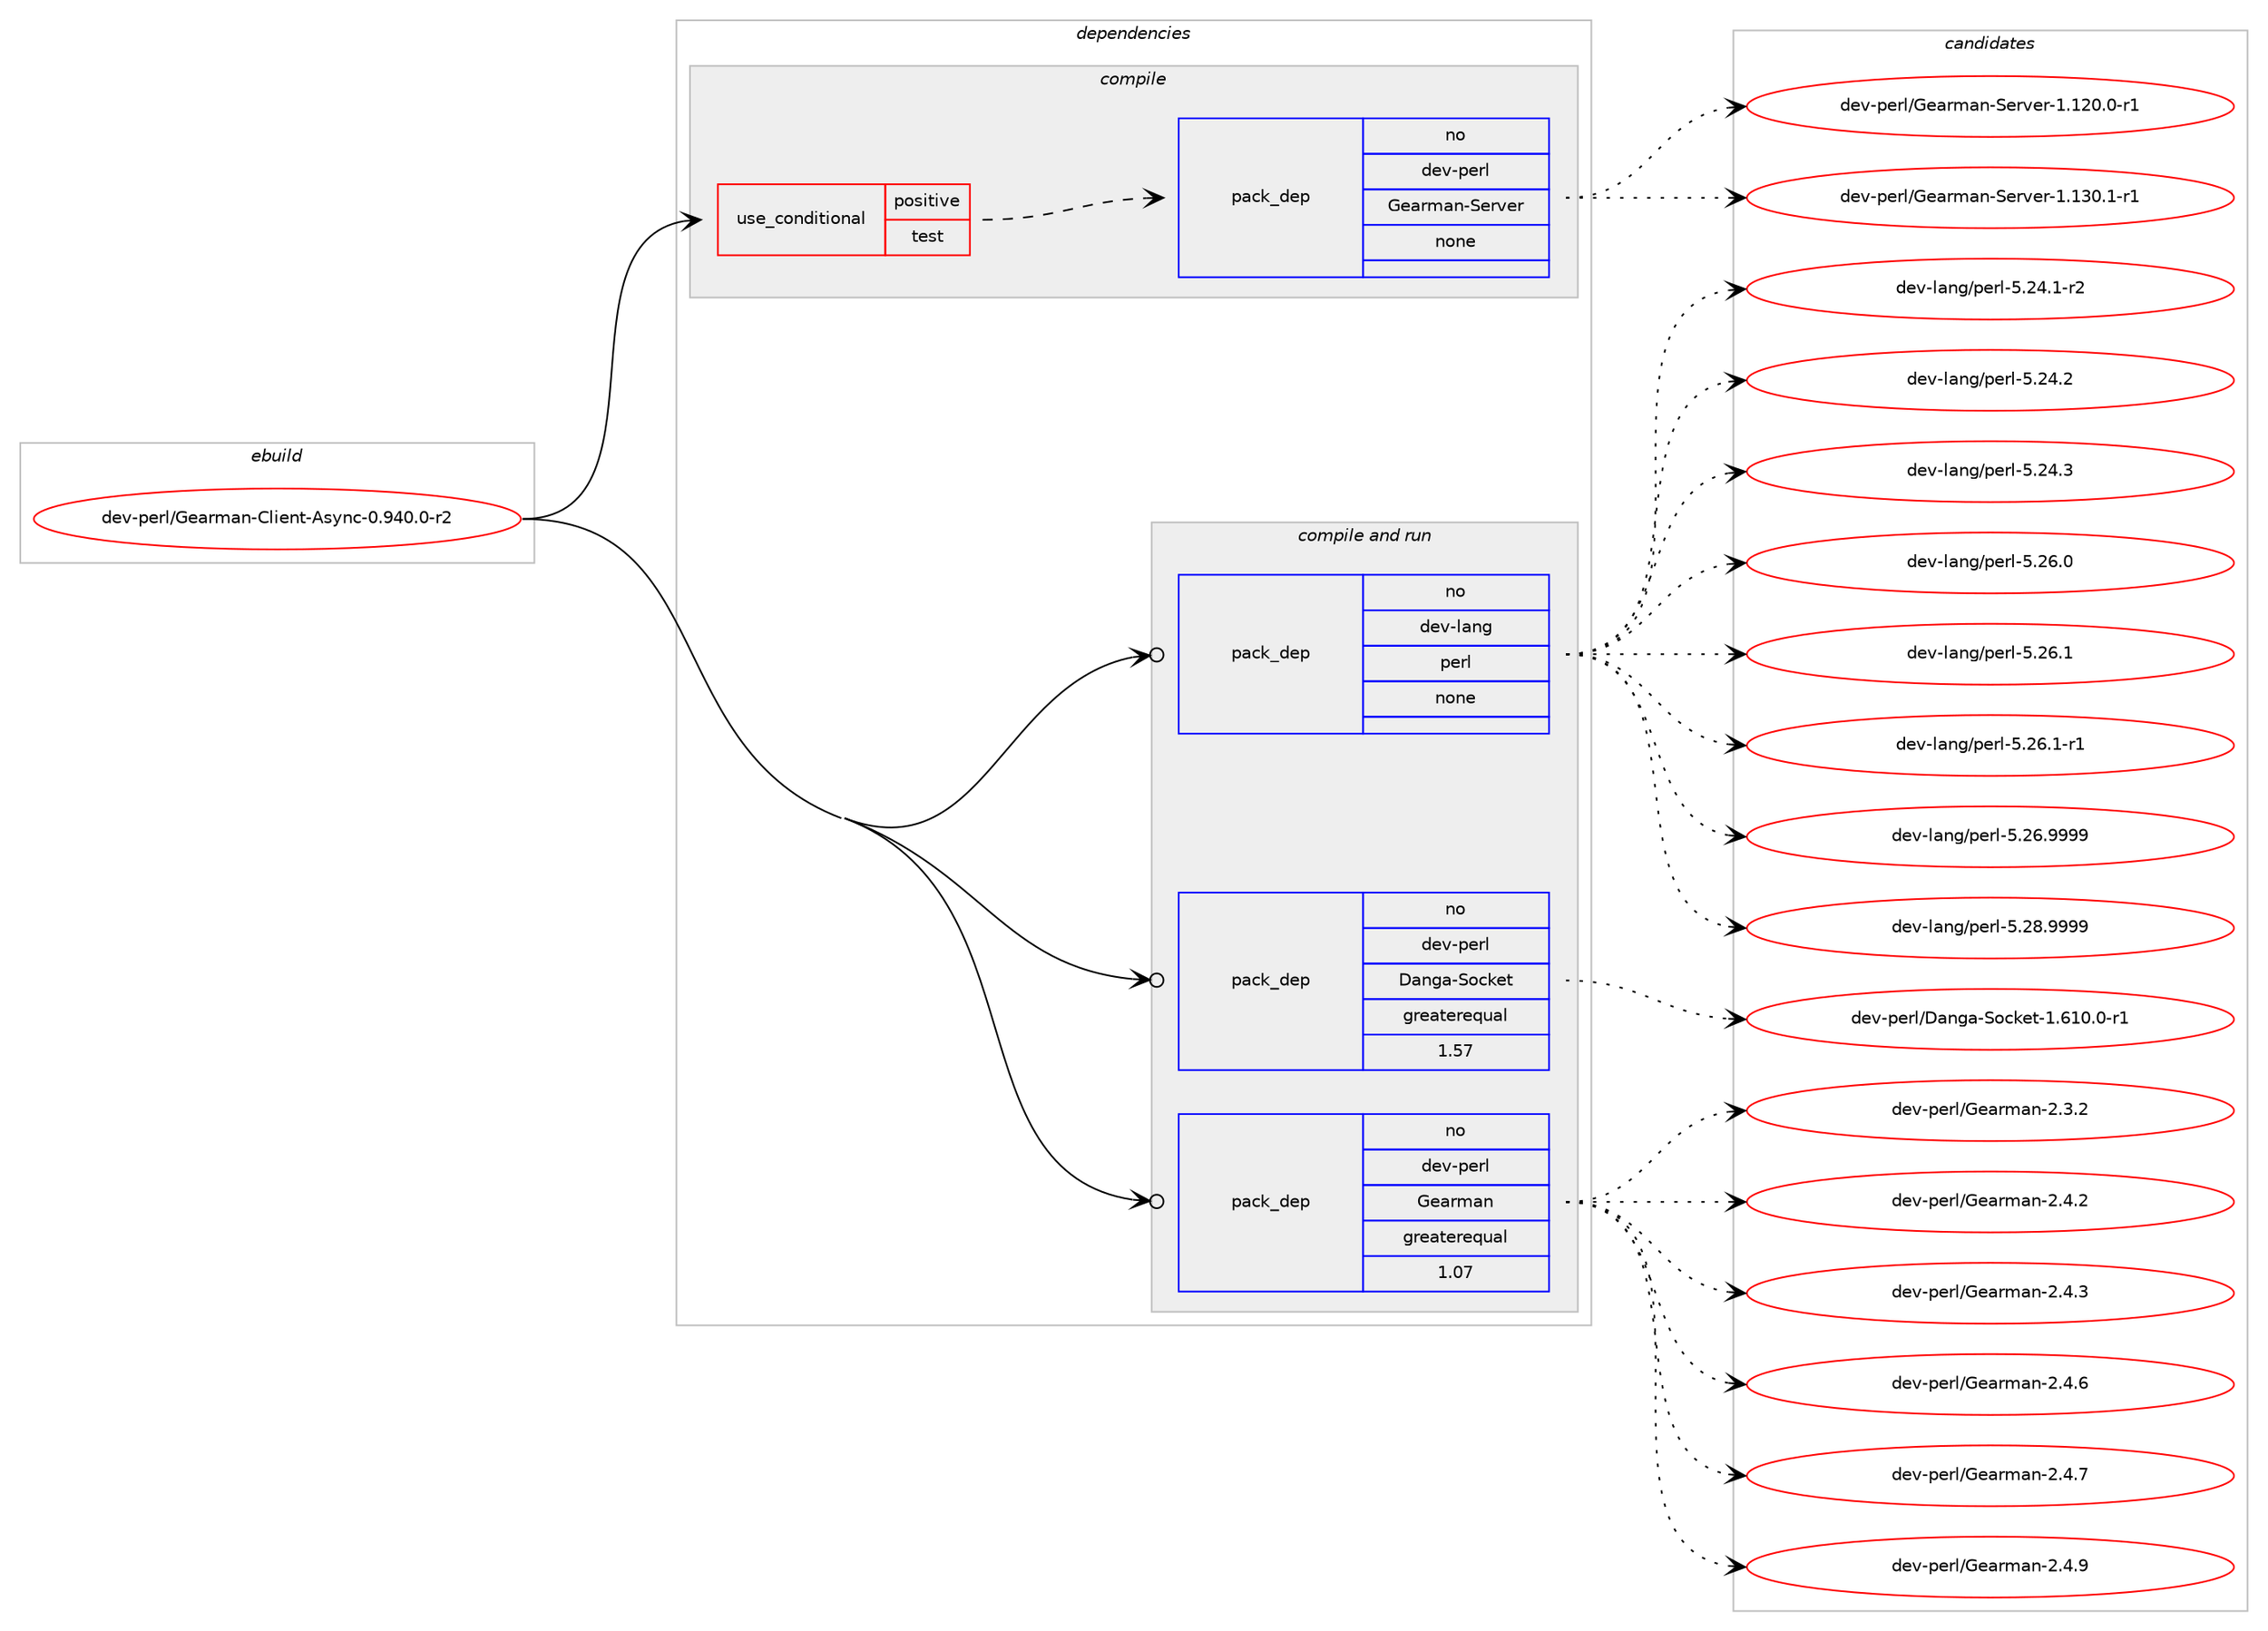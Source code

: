 digraph prolog {

# *************
# Graph options
# *************

newrank=true;
concentrate=true;
compound=true;
graph [rankdir=LR,fontname=Helvetica,fontsize=10,ranksep=1.5];#, ranksep=2.5, nodesep=0.2];
edge  [arrowhead=vee];
node  [fontname=Helvetica,fontsize=10];

# **********
# The ebuild
# **********

subgraph cluster_leftcol {
color=gray;
rank=same;
label=<<i>ebuild</i>>;
id [label="dev-perl/Gearman-Client-Async-0.940.0-r2", color=red, width=4, href="../dev-perl/Gearman-Client-Async-0.940.0-r2.svg"];
}

# ****************
# The dependencies
# ****************

subgraph cluster_midcol {
color=gray;
label=<<i>dependencies</i>>;
subgraph cluster_compile {
fillcolor="#eeeeee";
style=filled;
label=<<i>compile</i>>;
subgraph cond27270 {
dependency130857 [label=<<TABLE BORDER="0" CELLBORDER="1" CELLSPACING="0" CELLPADDING="4"><TR><TD ROWSPAN="3" CELLPADDING="10">use_conditional</TD></TR><TR><TD>positive</TD></TR><TR><TD>test</TD></TR></TABLE>>, shape=none, color=red];
subgraph pack99914 {
dependency130858 [label=<<TABLE BORDER="0" CELLBORDER="1" CELLSPACING="0" CELLPADDING="4" WIDTH="220"><TR><TD ROWSPAN="6" CELLPADDING="30">pack_dep</TD></TR><TR><TD WIDTH="110">no</TD></TR><TR><TD>dev-perl</TD></TR><TR><TD>Gearman-Server</TD></TR><TR><TD>none</TD></TR><TR><TD></TD></TR></TABLE>>, shape=none, color=blue];
}
dependency130857:e -> dependency130858:w [weight=20,style="dashed",arrowhead="vee"];
}
id:e -> dependency130857:w [weight=20,style="solid",arrowhead="vee"];
}
subgraph cluster_compileandrun {
fillcolor="#eeeeee";
style=filled;
label=<<i>compile and run</i>>;
subgraph pack99915 {
dependency130859 [label=<<TABLE BORDER="0" CELLBORDER="1" CELLSPACING="0" CELLPADDING="4" WIDTH="220"><TR><TD ROWSPAN="6" CELLPADDING="30">pack_dep</TD></TR><TR><TD WIDTH="110">no</TD></TR><TR><TD>dev-lang</TD></TR><TR><TD>perl</TD></TR><TR><TD>none</TD></TR><TR><TD></TD></TR></TABLE>>, shape=none, color=blue];
}
id:e -> dependency130859:w [weight=20,style="solid",arrowhead="odotvee"];
subgraph pack99916 {
dependency130860 [label=<<TABLE BORDER="0" CELLBORDER="1" CELLSPACING="0" CELLPADDING="4" WIDTH="220"><TR><TD ROWSPAN="6" CELLPADDING="30">pack_dep</TD></TR><TR><TD WIDTH="110">no</TD></TR><TR><TD>dev-perl</TD></TR><TR><TD>Danga-Socket</TD></TR><TR><TD>greaterequal</TD></TR><TR><TD>1.57</TD></TR></TABLE>>, shape=none, color=blue];
}
id:e -> dependency130860:w [weight=20,style="solid",arrowhead="odotvee"];
subgraph pack99917 {
dependency130861 [label=<<TABLE BORDER="0" CELLBORDER="1" CELLSPACING="0" CELLPADDING="4" WIDTH="220"><TR><TD ROWSPAN="6" CELLPADDING="30">pack_dep</TD></TR><TR><TD WIDTH="110">no</TD></TR><TR><TD>dev-perl</TD></TR><TR><TD>Gearman</TD></TR><TR><TD>greaterequal</TD></TR><TR><TD>1.07</TD></TR></TABLE>>, shape=none, color=blue];
}
id:e -> dependency130861:w [weight=20,style="solid",arrowhead="odotvee"];
}
subgraph cluster_run {
fillcolor="#eeeeee";
style=filled;
label=<<i>run</i>>;
}
}

# **************
# The candidates
# **************

subgraph cluster_choices {
rank=same;
color=gray;
label=<<i>candidates</i>>;

subgraph choice99914 {
color=black;
nodesep=1;
choice1001011184511210111410847711019711410997110458310111411810111445494649504846484511449 [label="dev-perl/Gearman-Server-1.120.0-r1", color=red, width=4,href="../dev-perl/Gearman-Server-1.120.0-r1.svg"];
choice1001011184511210111410847711019711410997110458310111411810111445494649514846494511449 [label="dev-perl/Gearman-Server-1.130.1-r1", color=red, width=4,href="../dev-perl/Gearman-Server-1.130.1-r1.svg"];
dependency130858:e -> choice1001011184511210111410847711019711410997110458310111411810111445494649504846484511449:w [style=dotted,weight="100"];
dependency130858:e -> choice1001011184511210111410847711019711410997110458310111411810111445494649514846494511449:w [style=dotted,weight="100"];
}
subgraph choice99915 {
color=black;
nodesep=1;
choice100101118451089711010347112101114108455346505246494511450 [label="dev-lang/perl-5.24.1-r2", color=red, width=4,href="../dev-lang/perl-5.24.1-r2.svg"];
choice10010111845108971101034711210111410845534650524650 [label="dev-lang/perl-5.24.2", color=red, width=4,href="../dev-lang/perl-5.24.2.svg"];
choice10010111845108971101034711210111410845534650524651 [label="dev-lang/perl-5.24.3", color=red, width=4,href="../dev-lang/perl-5.24.3.svg"];
choice10010111845108971101034711210111410845534650544648 [label="dev-lang/perl-5.26.0", color=red, width=4,href="../dev-lang/perl-5.26.0.svg"];
choice10010111845108971101034711210111410845534650544649 [label="dev-lang/perl-5.26.1", color=red, width=4,href="../dev-lang/perl-5.26.1.svg"];
choice100101118451089711010347112101114108455346505446494511449 [label="dev-lang/perl-5.26.1-r1", color=red, width=4,href="../dev-lang/perl-5.26.1-r1.svg"];
choice10010111845108971101034711210111410845534650544657575757 [label="dev-lang/perl-5.26.9999", color=red, width=4,href="../dev-lang/perl-5.26.9999.svg"];
choice10010111845108971101034711210111410845534650564657575757 [label="dev-lang/perl-5.28.9999", color=red, width=4,href="../dev-lang/perl-5.28.9999.svg"];
dependency130859:e -> choice100101118451089711010347112101114108455346505246494511450:w [style=dotted,weight="100"];
dependency130859:e -> choice10010111845108971101034711210111410845534650524650:w [style=dotted,weight="100"];
dependency130859:e -> choice10010111845108971101034711210111410845534650524651:w [style=dotted,weight="100"];
dependency130859:e -> choice10010111845108971101034711210111410845534650544648:w [style=dotted,weight="100"];
dependency130859:e -> choice10010111845108971101034711210111410845534650544649:w [style=dotted,weight="100"];
dependency130859:e -> choice100101118451089711010347112101114108455346505446494511449:w [style=dotted,weight="100"];
dependency130859:e -> choice10010111845108971101034711210111410845534650544657575757:w [style=dotted,weight="100"];
dependency130859:e -> choice10010111845108971101034711210111410845534650564657575757:w [style=dotted,weight="100"];
}
subgraph choice99916 {
color=black;
nodesep=1;
choice100101118451121011141084768971101039745831119910710111645494654494846484511449 [label="dev-perl/Danga-Socket-1.610.0-r1", color=red, width=4,href="../dev-perl/Danga-Socket-1.610.0-r1.svg"];
dependency130860:e -> choice100101118451121011141084768971101039745831119910710111645494654494846484511449:w [style=dotted,weight="100"];
}
subgraph choice99917 {
color=black;
nodesep=1;
choice1001011184511210111410847711019711410997110455046514650 [label="dev-perl/Gearman-2.3.2", color=red, width=4,href="../dev-perl/Gearman-2.3.2.svg"];
choice1001011184511210111410847711019711410997110455046524650 [label="dev-perl/Gearman-2.4.2", color=red, width=4,href="../dev-perl/Gearman-2.4.2.svg"];
choice1001011184511210111410847711019711410997110455046524651 [label="dev-perl/Gearman-2.4.3", color=red, width=4,href="../dev-perl/Gearman-2.4.3.svg"];
choice1001011184511210111410847711019711410997110455046524654 [label="dev-perl/Gearman-2.4.6", color=red, width=4,href="../dev-perl/Gearman-2.4.6.svg"];
choice1001011184511210111410847711019711410997110455046524655 [label="dev-perl/Gearman-2.4.7", color=red, width=4,href="../dev-perl/Gearman-2.4.7.svg"];
choice1001011184511210111410847711019711410997110455046524657 [label="dev-perl/Gearman-2.4.9", color=red, width=4,href="../dev-perl/Gearman-2.4.9.svg"];
dependency130861:e -> choice1001011184511210111410847711019711410997110455046514650:w [style=dotted,weight="100"];
dependency130861:e -> choice1001011184511210111410847711019711410997110455046524650:w [style=dotted,weight="100"];
dependency130861:e -> choice1001011184511210111410847711019711410997110455046524651:w [style=dotted,weight="100"];
dependency130861:e -> choice1001011184511210111410847711019711410997110455046524654:w [style=dotted,weight="100"];
dependency130861:e -> choice1001011184511210111410847711019711410997110455046524655:w [style=dotted,weight="100"];
dependency130861:e -> choice1001011184511210111410847711019711410997110455046524657:w [style=dotted,weight="100"];
}
}

}
